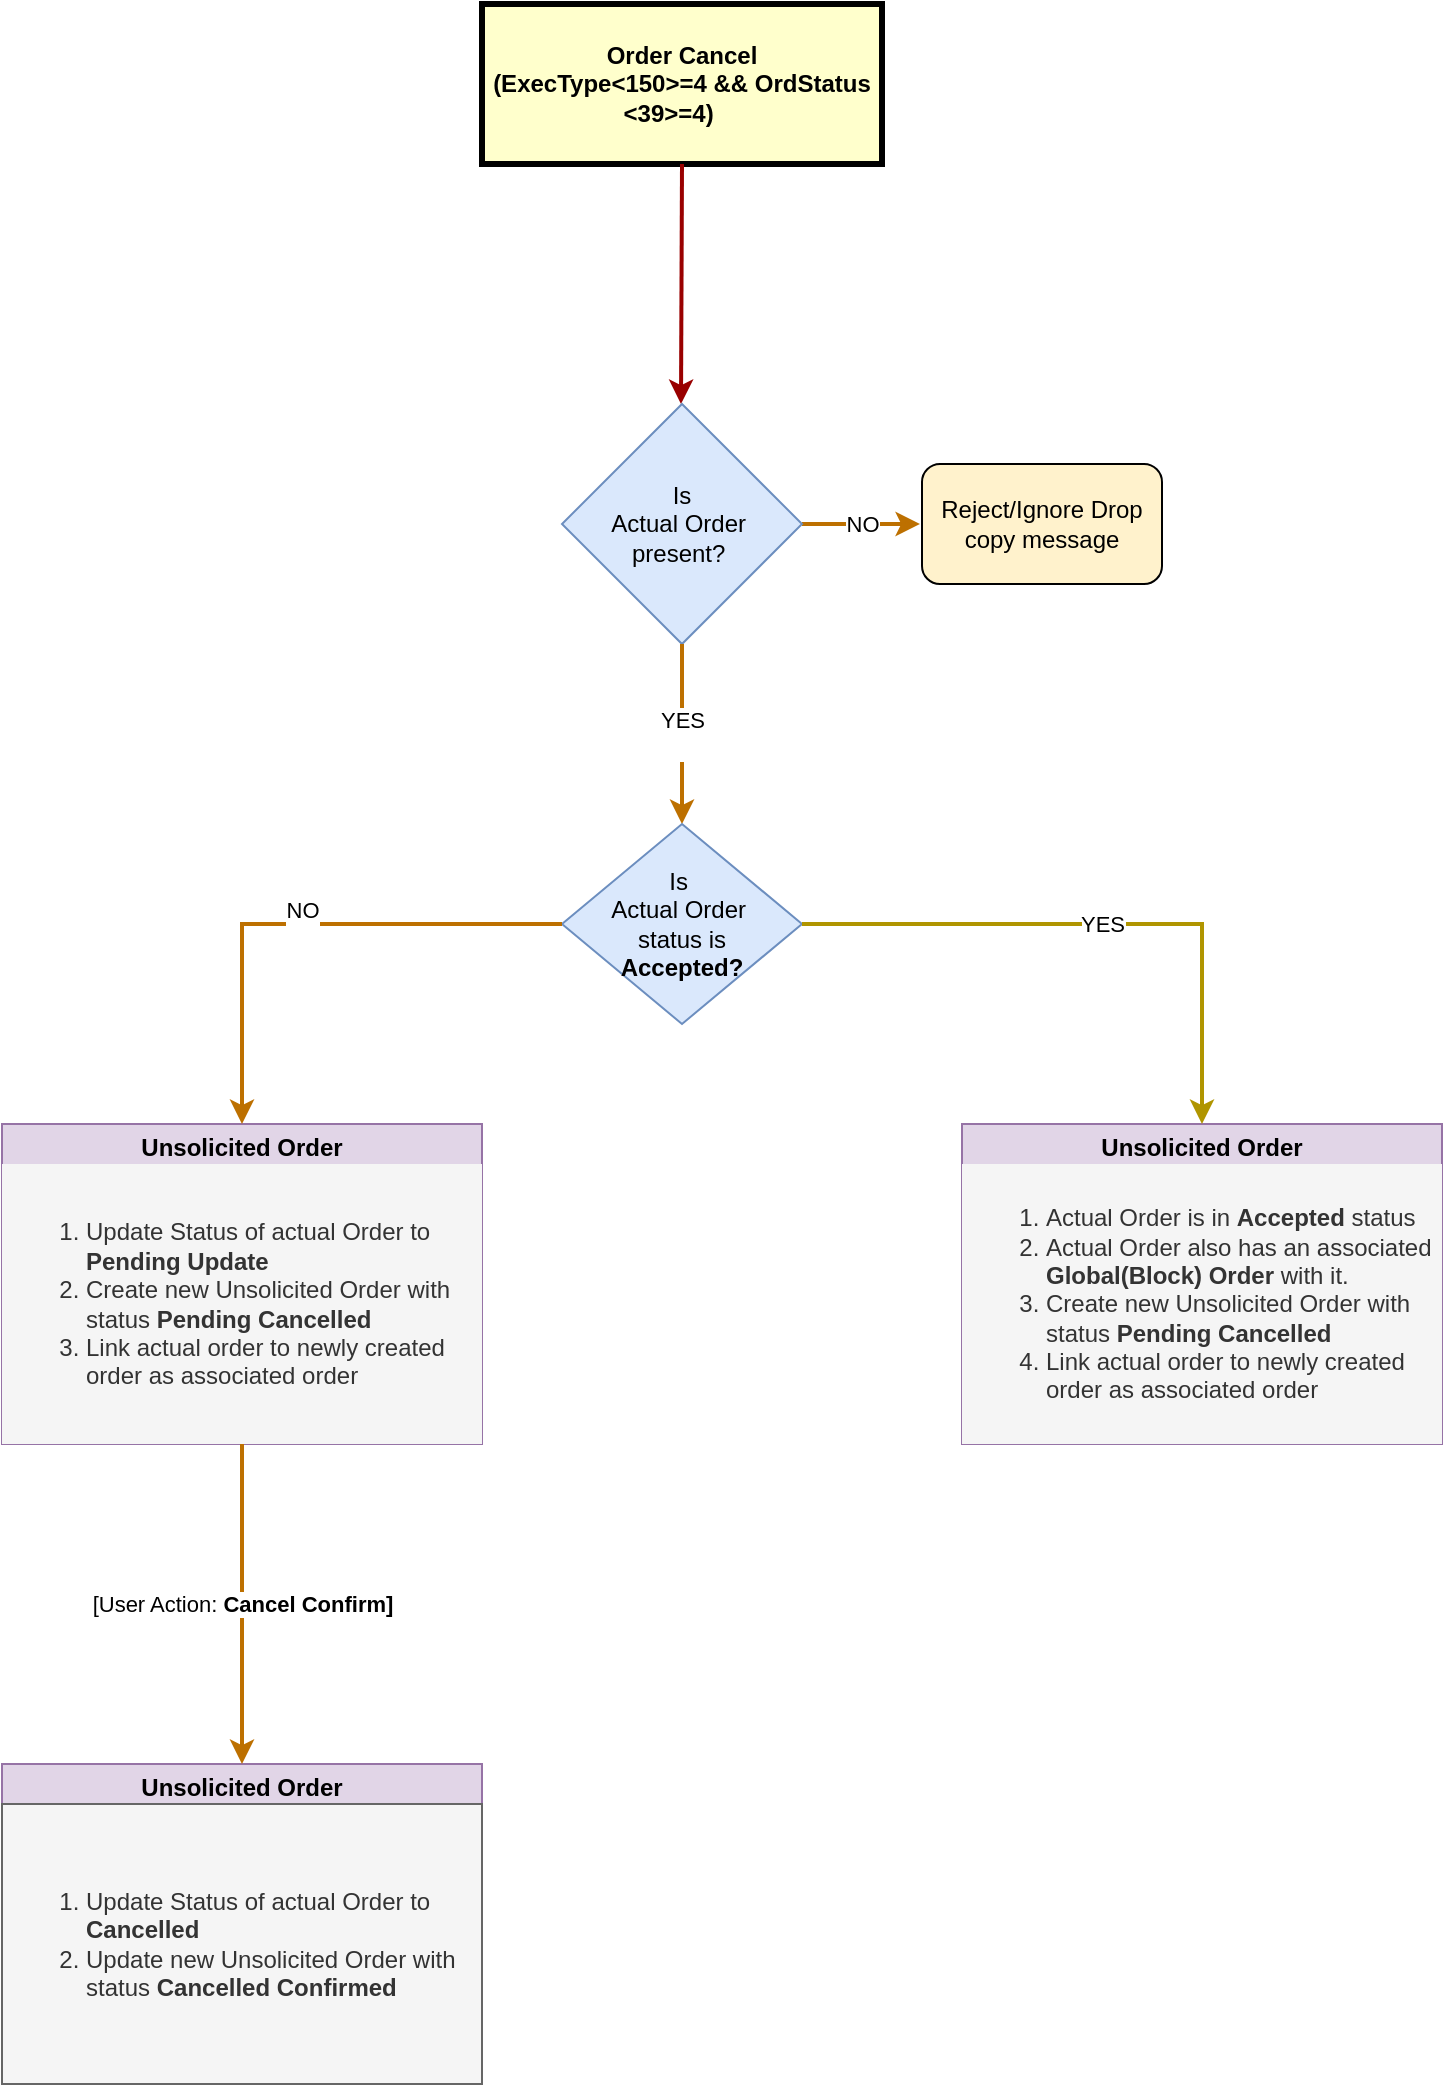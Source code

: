 <mxfile version="26.1.1">
  <diagram name="Page-1" id="c7558073-3199-34d8-9f00-42111426c3f3">
    <mxGraphModel dx="1434" dy="738" grid="1" gridSize="10" guides="1" tooltips="1" connect="1" arrows="1" fold="1" page="1" pageScale="1" pageWidth="826" pageHeight="1169" background="none" math="0" shadow="0">
      <root>
        <mxCell id="0" />
        <mxCell id="1" parent="0" />
        <mxCell id="4" value="Order Cancel&#xa;(ExecType&lt;150&gt;=4 &amp;&amp; OrdStatus &lt;39&gt;=4)    " style="whiteSpace=wrap;align=center;verticalAlign=middle;fontStyle=1;strokeWidth=3;fillColor=#FFFFCC" parent="1" vertex="1">
          <mxGeometry x="280" y="40" width="200" height="80" as="geometry" />
        </mxCell>
        <mxCell id="37" value="" style="edgeStyle=none;noEdgeStyle=1;strokeColor=#990000;strokeWidth=2;" parent="1" edge="1">
          <mxGeometry width="100" height="100" relative="1" as="geometry">
            <mxPoint x="380" y="120" as="sourcePoint" />
            <mxPoint x="379.5" y="240" as="targetPoint" />
          </mxGeometry>
        </mxCell>
        <mxCell id="rh4mJw4lm3L261S2mCym-98" value="Unsolicited Order" style="swimlane;whiteSpace=wrap;html=1;fillColor=#e1d5e7;strokeColor=#9673a6;" vertex="1" parent="1">
          <mxGeometry x="40" y="600" width="240" height="160" as="geometry" />
        </mxCell>
        <mxCell id="rh4mJw4lm3L261S2mCym-103" value="&lt;ol&gt;&lt;li&gt;Update Status of actual Order to &lt;b&gt;Pending Update&lt;/b&gt;&lt;/li&gt;&lt;li&gt;Create new Unsolicited Order with status &lt;b&gt;Pending Cancelled&lt;/b&gt;&lt;/li&gt;&lt;li&gt;Link actual order to newly created order as associated order&lt;/li&gt;&lt;/ol&gt;" style="text;html=1;align=left;verticalAlign=middle;whiteSpace=wrap;rounded=0;fillColor=#f5f5f5;fontColor=#333333;strokeColor=none;" vertex="1" parent="rh4mJw4lm3L261S2mCym-98">
          <mxGeometry y="20" width="240" height="140" as="geometry" />
        </mxCell>
        <mxCell id="rh4mJw4lm3L261S2mCym-100" value="NO" style="edgeStyle=orthogonalEdgeStyle;rounded=0;orthogonalLoop=1;jettySize=auto;html=1;fillColor=#f0a30a;strokeColor=#BD7000;strokeWidth=2;" edge="1" parent="1" source="rh4mJw4lm3L261S2mCym-99" target="rh4mJw4lm3L261S2mCym-101">
          <mxGeometry relative="1" as="geometry">
            <mxPoint x="560" y="300" as="targetPoint" />
            <Array as="points">
              <mxPoint x="450" y="300" />
              <mxPoint x="450" y="300" />
            </Array>
          </mxGeometry>
        </mxCell>
        <mxCell id="rh4mJw4lm3L261S2mCym-99" value="&lt;div&gt;Is&lt;/div&gt;Actual Order&amp;nbsp;&lt;div&gt;present?&amp;nbsp;&lt;/div&gt;" style="rhombus;whiteSpace=wrap;html=1;fillColor=#dae8fc;strokeColor=#6c8ebf;" vertex="1" parent="1">
          <mxGeometry x="320" y="240" width="120" height="120" as="geometry" />
        </mxCell>
        <mxCell id="rh4mJw4lm3L261S2mCym-101" value="Reject/Ignore Drop copy message" style="rounded=1;whiteSpace=wrap;html=1;fillColor=#fff2cc;strokeColor=default;perimeterSpacing=1;gradientColor=none;" vertex="1" parent="1">
          <mxGeometry x="500" y="270" width="120" height="60" as="geometry" />
        </mxCell>
        <mxCell id="rh4mJw4lm3L261S2mCym-102" value="YES&lt;div&gt;&lt;br&gt;&lt;/div&gt;" style="edgeStyle=orthogonalEdgeStyle;rounded=0;orthogonalLoop=1;jettySize=auto;html=1;fillColor=#f0a30a;strokeColor=#BD7000;strokeWidth=2;" edge="1" parent="1" source="rh4mJw4lm3L261S2mCym-99" target="rh4mJw4lm3L261S2mCym-104">
          <mxGeometry relative="1" as="geometry">
            <mxPoint x="379" y="430" as="targetPoint" />
          </mxGeometry>
        </mxCell>
        <mxCell id="rh4mJw4lm3L261S2mCym-104" value="Is&amp;nbsp;&lt;div&gt;Actual Order&amp;nbsp;&lt;div&gt;status is&lt;/div&gt;&lt;div&gt;&lt;b&gt;Accepted?&lt;/b&gt;&lt;/div&gt;&lt;/div&gt;" style="rhombus;whiteSpace=wrap;html=1;fillColor=#dae8fc;strokeColor=#6c8ebf;" vertex="1" parent="1">
          <mxGeometry x="320" y="450" width="120" height="100" as="geometry" />
        </mxCell>
        <mxCell id="rh4mJw4lm3L261S2mCym-105" value="NO&lt;div&gt;&lt;br&gt;&lt;/div&gt;" style="edgeStyle=orthogonalEdgeStyle;rounded=0;orthogonalLoop=1;jettySize=auto;html=1;exitX=0;exitY=0.5;exitDx=0;exitDy=0;entryX=0.5;entryY=0;entryDx=0;entryDy=0;fillColor=#f0a30a;strokeColor=#BD7000;strokeWidth=2;" edge="1" parent="1" source="rh4mJw4lm3L261S2mCym-104" target="rh4mJw4lm3L261S2mCym-98">
          <mxGeometry relative="1" as="geometry">
            <mxPoint x="379" y="610" as="targetPoint" />
          </mxGeometry>
        </mxCell>
        <mxCell id="rh4mJw4lm3L261S2mCym-111" value="Unsolicited Order" style="swimlane;whiteSpace=wrap;html=1;fillColor=#e1d5e7;strokeColor=#9673a6;" vertex="1" parent="1">
          <mxGeometry x="40" y="920" width="240" height="160" as="geometry" />
        </mxCell>
        <mxCell id="rh4mJw4lm3L261S2mCym-112" value="&lt;ol&gt;&lt;li&gt;Update Status of actual Order to &lt;b&gt;Cancelled&lt;/b&gt;&lt;/li&gt;&lt;li&gt;Update new Unsolicited Order with status &lt;b&gt;Cancelled Confirmed&lt;/b&gt;&lt;/li&gt;&lt;/ol&gt;" style="text;html=1;align=left;verticalAlign=middle;whiteSpace=wrap;rounded=0;fillColor=#f5f5f5;fontColor=#333333;strokeColor=#666666;" vertex="1" parent="rh4mJw4lm3L261S2mCym-111">
          <mxGeometry y="20" width="240" height="140" as="geometry" />
        </mxCell>
        <mxCell id="rh4mJw4lm3L261S2mCym-113" value="[User Action: &lt;b&gt;Cancel Confirm]&lt;/b&gt;" style="endArrow=classic;html=1;rounded=0;exitX=0.5;exitY=1;exitDx=0;exitDy=0;entryX=0.5;entryY=0;entryDx=0;entryDy=0;fillColor=#f0a30a;strokeColor=#BD7000;strokeWidth=2;" edge="1" parent="1" source="rh4mJw4lm3L261S2mCym-98" target="rh4mJw4lm3L261S2mCym-111">
          <mxGeometry relative="1" as="geometry">
            <mxPoint x="520" y="870" as="sourcePoint" />
            <mxPoint x="620" y="870" as="targetPoint" />
          </mxGeometry>
        </mxCell>
        <mxCell id="rh4mJw4lm3L261S2mCym-115" value="Unsolicited Order" style="swimlane;whiteSpace=wrap;html=1;fillColor=#e1d5e7;strokeColor=#9673a6;" vertex="1" parent="1">
          <mxGeometry x="520" y="600" width="240" height="160" as="geometry" />
        </mxCell>
        <mxCell id="rh4mJw4lm3L261S2mCym-116" value="&lt;ol&gt;&lt;li&gt;Actual Order is in &lt;b&gt;Accepted &lt;/b&gt;status&lt;/li&gt;&lt;li&gt;Actual Order also has an associated &lt;b&gt;Global(Block) Order&lt;/b&gt; with it.&lt;/li&gt;&lt;li&gt;Create new Unsolicited Order with status &lt;b&gt;Pending Cancelled&lt;/b&gt;&lt;/li&gt;&lt;li&gt;Link actual order to newly created order as associated order&lt;/li&gt;&lt;/ol&gt;" style="text;html=1;align=left;verticalAlign=middle;whiteSpace=wrap;rounded=0;fillColor=#f5f5f5;fontColor=#333333;strokeColor=none;" vertex="1" parent="rh4mJw4lm3L261S2mCym-115">
          <mxGeometry y="20" width="240" height="140" as="geometry" />
        </mxCell>
        <mxCell id="rh4mJw4lm3L261S2mCym-117" value="&lt;div&gt;YES&lt;/div&gt;" style="edgeStyle=orthogonalEdgeStyle;rounded=0;orthogonalLoop=1;jettySize=auto;html=1;exitX=1;exitY=0.5;exitDx=0;exitDy=0;entryX=0.5;entryY=0;entryDx=0;entryDy=0;fillColor=#e3c800;strokeColor=#B09500;curved=0;strokeWidth=2;" edge="1" parent="1" target="rh4mJw4lm3L261S2mCym-115" source="rh4mJw4lm3L261S2mCym-104">
          <mxGeometry relative="1" as="geometry">
            <mxPoint x="800" y="500" as="sourcePoint" />
            <mxPoint x="859" y="610" as="targetPoint" />
          </mxGeometry>
        </mxCell>
      </root>
    </mxGraphModel>
  </diagram>
</mxfile>
